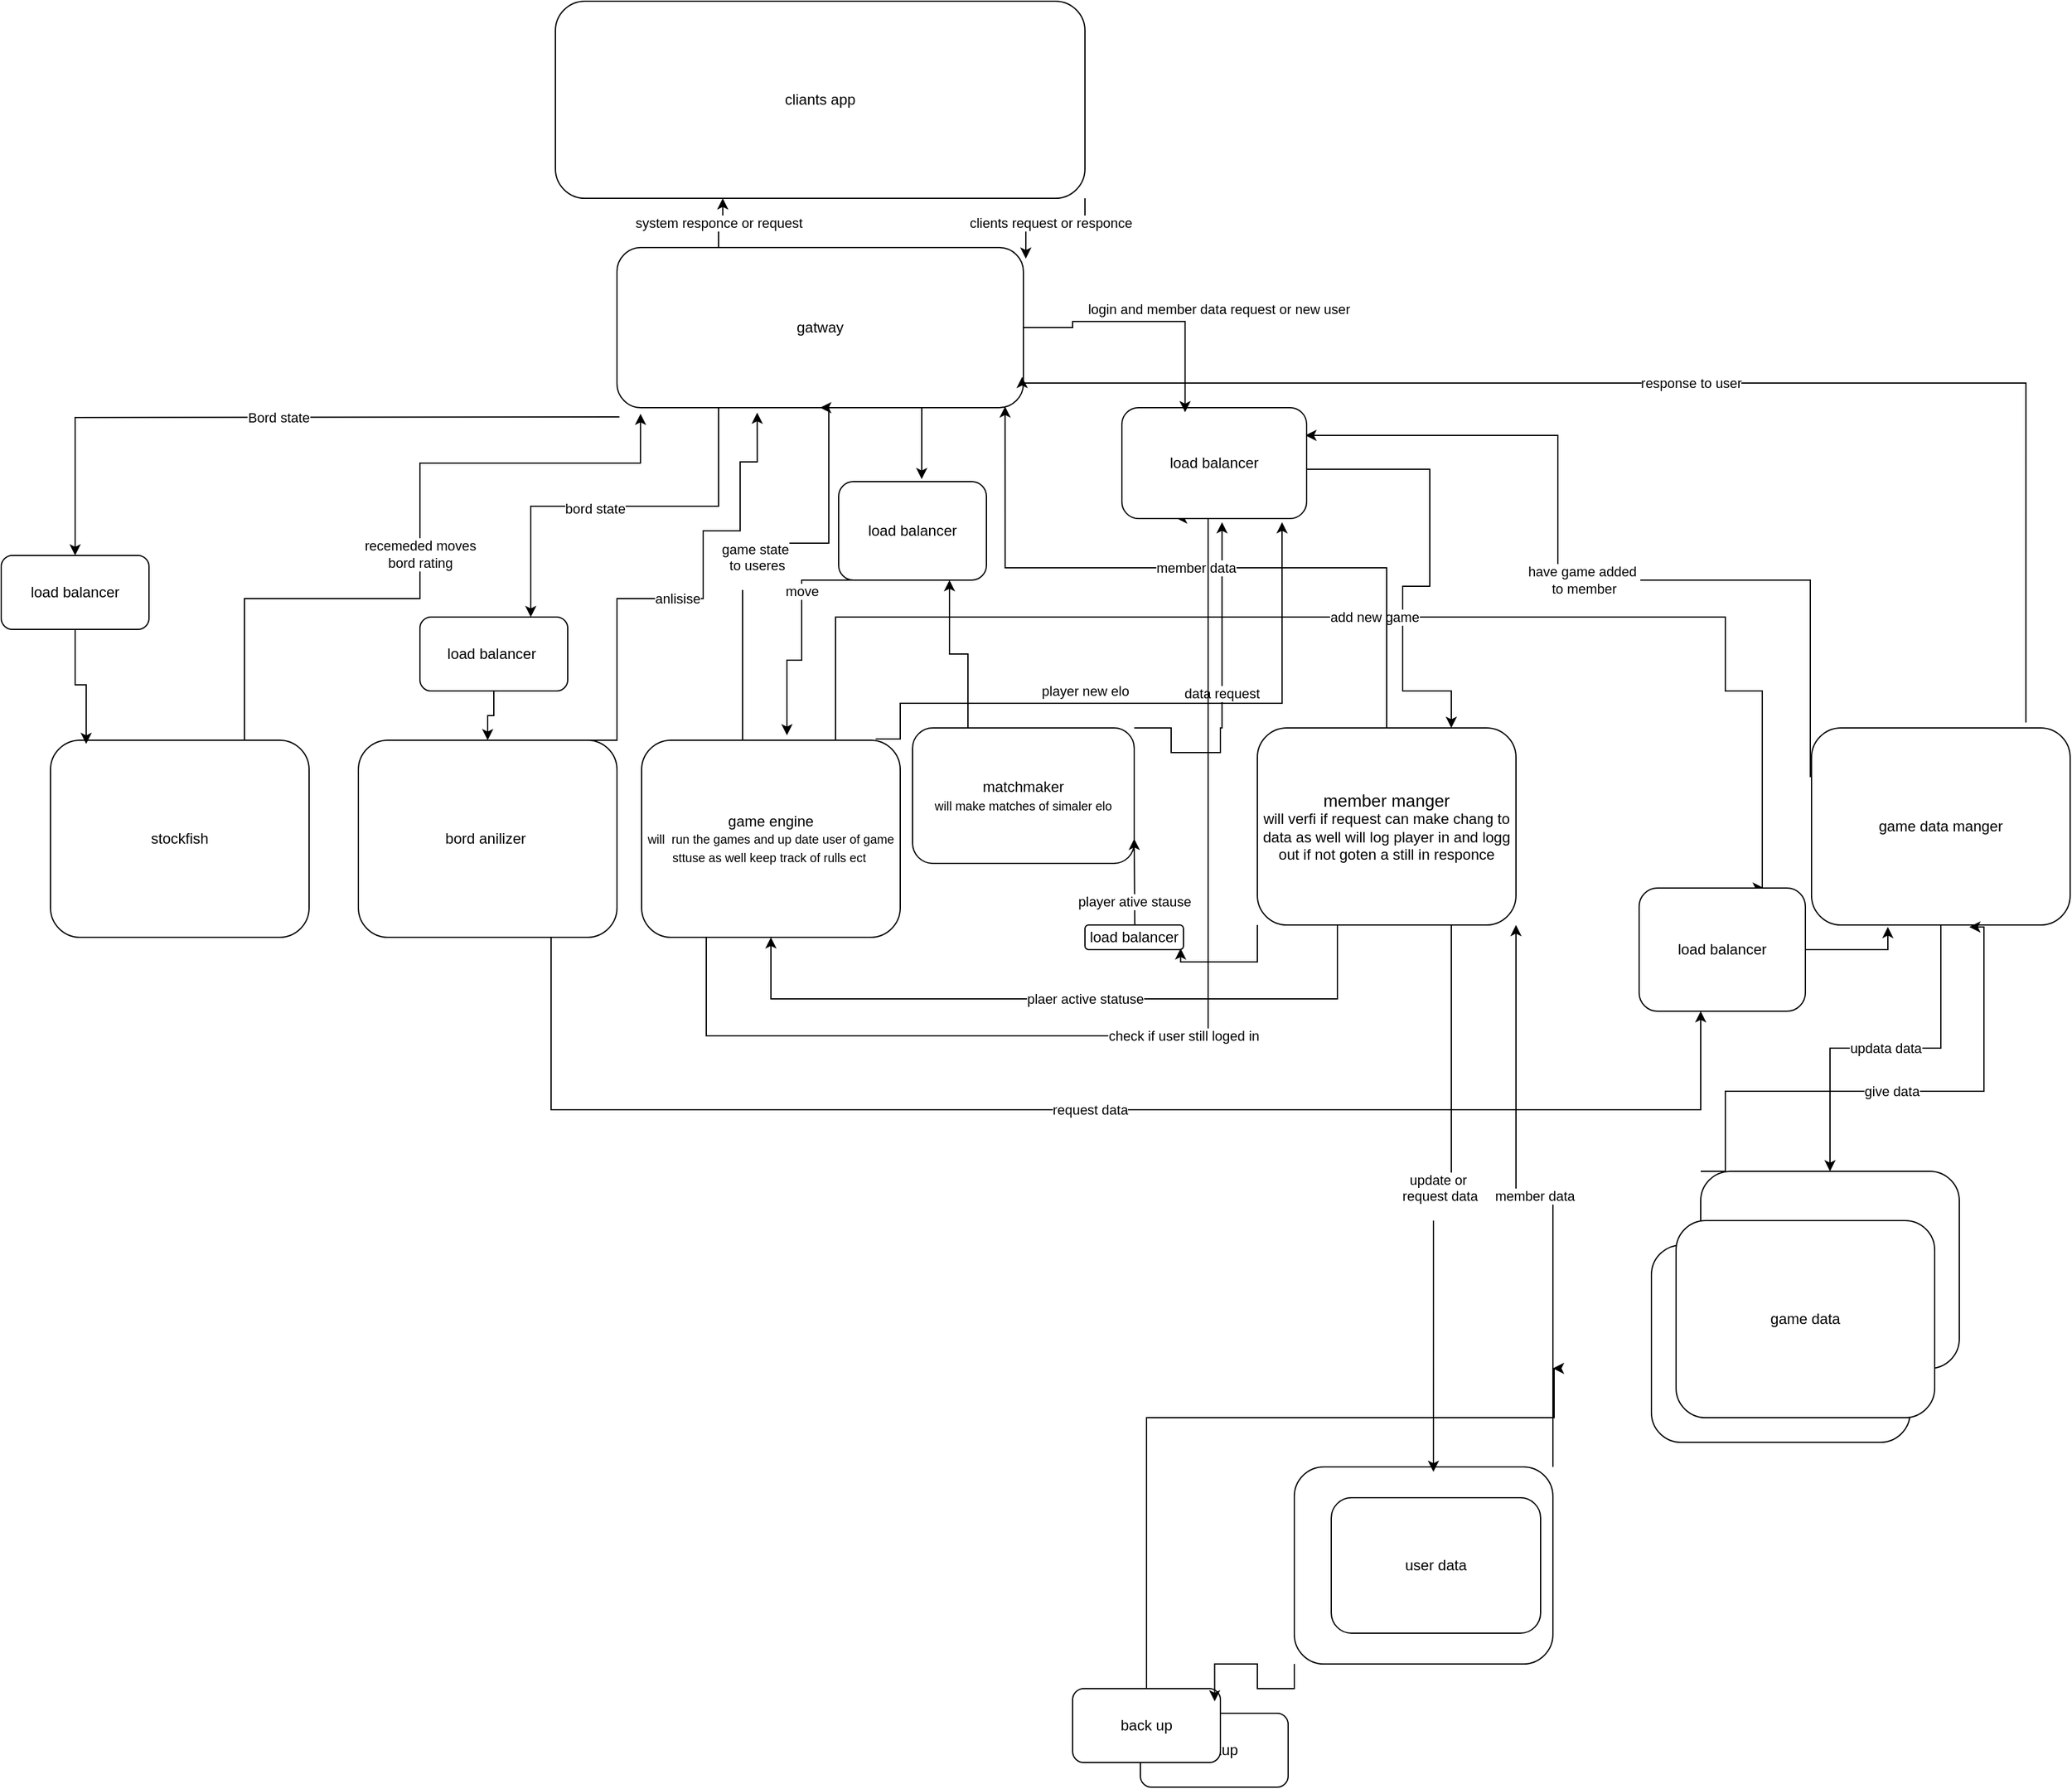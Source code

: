 <mxfile version="26.0.16">
  <diagram name="Page-1" id="sKs5a4nXe-1UTTSjekl7">
    <mxGraphModel dx="1806" dy="557" grid="1" gridSize="10" guides="1" tooltips="1" connect="1" arrows="1" fold="1" page="1" pageScale="1" pageWidth="850" pageHeight="1100" math="0" shadow="0">
      <root>
        <mxCell id="0" />
        <mxCell id="1" parent="0" />
        <mxCell id="Vm-noCwrMWK1309zvUUz-2" value="cliants app" style="rounded=1;whiteSpace=wrap;html=1;" vertex="1" parent="1">
          <mxGeometry x="250" y="130" width="430" height="160" as="geometry" />
        </mxCell>
        <mxCell id="Vm-noCwrMWK1309zvUUz-16" value="login and member data request or new user&amp;nbsp;" style="edgeStyle=orthogonalEdgeStyle;rounded=0;orthogonalLoop=1;jettySize=auto;html=1;entryX=0.75;entryY=0;entryDx=0;entryDy=0;" edge="1" parent="1">
          <mxGeometry x="-1" y="148" relative="1" as="geometry">
            <mxPoint x="860" y="510" as="sourcePoint" />
            <mxPoint x="977.5" y="720" as="targetPoint" />
            <Array as="points">
              <mxPoint x="960" y="510" />
              <mxPoint x="960" y="605" />
              <mxPoint x="938" y="605" />
              <mxPoint x="938" y="690" />
              <mxPoint x="978" y="690" />
            </Array>
            <mxPoint x="-70" y="18" as="offset" />
          </mxGeometry>
        </mxCell>
        <mxCell id="Vm-noCwrMWK1309zvUUz-55" style="edgeStyle=orthogonalEdgeStyle;rounded=0;orthogonalLoop=1;jettySize=auto;html=1;exitX=0.25;exitY=1;exitDx=0;exitDy=0;entryX=0.75;entryY=0;entryDx=0;entryDy=0;" edge="1" parent="1" source="Vm-noCwrMWK1309zvUUz-3" target="Vm-noCwrMWK1309zvUUz-52">
          <mxGeometry relative="1" as="geometry">
            <Array as="points">
              <mxPoint x="383" y="540" />
              <mxPoint x="230" y="540" />
            </Array>
          </mxGeometry>
        </mxCell>
        <mxCell id="Vm-noCwrMWK1309zvUUz-56" value="bord state" style="edgeLabel;html=1;align=center;verticalAlign=middle;resizable=0;points=[];" vertex="1" connectable="0" parent="Vm-noCwrMWK1309zvUUz-55">
          <mxGeometry x="0.122" y="2" relative="1" as="geometry">
            <mxPoint as="offset" />
          </mxGeometry>
        </mxCell>
        <mxCell id="Vm-noCwrMWK1309zvUUz-3" value="gatway" style="rounded=1;whiteSpace=wrap;html=1;" vertex="1" parent="1">
          <mxGeometry x="300" y="330" width="330" height="130" as="geometry" />
        </mxCell>
        <mxCell id="Vm-noCwrMWK1309zvUUz-28" value="add new game" style="edgeStyle=orthogonalEdgeStyle;rounded=0;orthogonalLoop=1;jettySize=auto;html=1;exitX=0.75;exitY=0;exitDx=0;exitDy=0;entryX=0.75;entryY=0;entryDx=0;entryDy=0;" edge="1" parent="1" source="Vm-noCwrMWK1309zvUUz-4" target="Vm-noCwrMWK1309zvUUz-70">
          <mxGeometry relative="1" as="geometry">
            <mxPoint x="1230" y="730" as="targetPoint" />
            <Array as="points">
              <mxPoint x="478" y="630" />
              <mxPoint x="1200" y="630" />
              <mxPoint x="1200" y="690" />
              <mxPoint x="1230" y="690" />
              <mxPoint x="1230" y="850" />
            </Array>
          </mxGeometry>
        </mxCell>
        <mxCell id="Vm-noCwrMWK1309zvUUz-40" value="game state&lt;div&gt;&amp;nbsp;to useres&lt;div&gt;&lt;br&gt;&lt;/div&gt;&lt;/div&gt;" style="edgeStyle=orthogonalEdgeStyle;rounded=0;orthogonalLoop=1;jettySize=auto;html=1;exitX=0.25;exitY=0;exitDx=0;exitDy=0;entryX=0.5;entryY=1;entryDx=0;entryDy=0;" edge="1" parent="1" target="Vm-noCwrMWK1309zvUUz-3">
          <mxGeometry x="0.055" y="-18" relative="1" as="geometry">
            <mxPoint x="472" y="510" as="targetPoint" />
            <mxPoint x="374.5" y="730" as="sourcePoint" />
            <Array as="points">
              <mxPoint x="402" y="730" />
              <mxPoint x="402" y="570" />
              <mxPoint x="472" y="570" />
              <mxPoint x="472" y="460" />
            </Array>
            <mxPoint as="offset" />
          </mxGeometry>
        </mxCell>
        <mxCell id="Vm-noCwrMWK1309zvUUz-4" value="game engine&lt;div&gt;&lt;font style=&quot;font-size: 10px;&quot;&gt;will&amp;nbsp; run the games and up date user of game sttuse as well keep track of rulls ect&amp;nbsp;&lt;/font&gt;&lt;/div&gt;" style="rounded=1;whiteSpace=wrap;html=1;" vertex="1" parent="1">
          <mxGeometry x="320" y="730" width="210" height="160" as="geometry" />
        </mxCell>
        <mxCell id="Vm-noCwrMWK1309zvUUz-42" value="plaer active statuse" style="edgeStyle=orthogonalEdgeStyle;rounded=0;orthogonalLoop=1;jettySize=auto;html=1;exitX=0.5;exitY=1;exitDx=0;exitDy=0;entryX=0.5;entryY=1;entryDx=0;entryDy=0;" edge="1" parent="1" source="Vm-noCwrMWK1309zvUUz-5" target="Vm-noCwrMWK1309zvUUz-4">
          <mxGeometry relative="1" as="geometry">
            <Array as="points">
              <mxPoint x="885" y="940" />
              <mxPoint x="425" y="940" />
            </Array>
          </mxGeometry>
        </mxCell>
        <mxCell id="Vm-noCwrMWK1309zvUUz-5" value="&lt;font style=&quot;font-size: 14px;&quot;&gt;member manger&lt;/font&gt;&lt;div&gt;will verfi if request can make chang to data as well will log player in and logg out if not goten a still in responce&lt;/div&gt;" style="rounded=1;whiteSpace=wrap;html=1;" vertex="1" parent="1">
          <mxGeometry x="820" y="720" width="210" height="160" as="geometry" />
        </mxCell>
        <mxCell id="Vm-noCwrMWK1309zvUUz-24" value="data request" style="edgeStyle=orthogonalEdgeStyle;rounded=0;orthogonalLoop=1;jettySize=auto;html=1;exitX=1;exitY=0;exitDx=0;exitDy=0;entryX=0.542;entryY=1.033;entryDx=0;entryDy=0;entryPerimeter=0;" edge="1" parent="1" source="Vm-noCwrMWK1309zvUUz-6" target="Vm-noCwrMWK1309zvUUz-68">
          <mxGeometry relative="1" as="geometry">
            <mxPoint x="780" y="800" as="targetPoint" />
            <Array as="points">
              <mxPoint x="750" y="740" />
              <mxPoint x="790" y="740" />
              <mxPoint x="790" y="720" />
              <mxPoint x="791" y="720" />
            </Array>
          </mxGeometry>
        </mxCell>
        <mxCell id="Vm-noCwrMWK1309zvUUz-77" style="edgeStyle=orthogonalEdgeStyle;rounded=0;orthogonalLoop=1;jettySize=auto;html=1;exitX=0.25;exitY=0;exitDx=0;exitDy=0;entryX=0.75;entryY=1;entryDx=0;entryDy=0;" edge="1" parent="1" source="Vm-noCwrMWK1309zvUUz-6" target="Vm-noCwrMWK1309zvUUz-57">
          <mxGeometry relative="1" as="geometry" />
        </mxCell>
        <mxCell id="Vm-noCwrMWK1309zvUUz-6" value="matchmaker&lt;div&gt;&lt;font style=&quot;font-size: 10px;&quot;&gt;will make matches of simaler elo&lt;/font&gt;&lt;/div&gt;" style="rounded=1;whiteSpace=wrap;html=1;" vertex="1" parent="1">
          <mxGeometry x="540" y="720" width="180" height="110" as="geometry" />
        </mxCell>
        <mxCell id="Vm-noCwrMWK1309zvUUz-8" value="bord anilizer&amp;nbsp;" style="rounded=1;whiteSpace=wrap;html=1;" vertex="1" parent="1">
          <mxGeometry x="90" y="730" width="210" height="160" as="geometry" />
        </mxCell>
        <mxCell id="Vm-noCwrMWK1309zvUUz-9" value="stockfish" style="rounded=1;whiteSpace=wrap;html=1;" vertex="1" parent="1">
          <mxGeometry x="-160" y="730" width="210" height="160" as="geometry" />
        </mxCell>
        <mxCell id="Vm-noCwrMWK1309zvUUz-29" value="response to user" style="edgeStyle=orthogonalEdgeStyle;rounded=0;orthogonalLoop=1;jettySize=auto;html=1;exitX=0.829;exitY=-0.027;exitDx=0;exitDy=0;entryX=1;entryY=0.5;entryDx=0;entryDy=0;exitPerimeter=0;" edge="1" parent="1" source="Vm-noCwrMWK1309zvUUz-11">
          <mxGeometry relative="1" as="geometry">
            <mxPoint x="1259" y="710" as="sourcePoint" />
            <mxPoint x="629" y="435" as="targetPoint" />
            <Array as="points">
              <mxPoint x="1444" y="440" />
              <mxPoint x="629" y="440" />
            </Array>
          </mxGeometry>
        </mxCell>
        <mxCell id="Vm-noCwrMWK1309zvUUz-45" value="updata data" style="edgeStyle=orthogonalEdgeStyle;rounded=0;orthogonalLoop=1;jettySize=auto;html=1;exitX=0.5;exitY=1;exitDx=0;exitDy=0;entryX=0.5;entryY=0;entryDx=0;entryDy=0;" edge="1" parent="1" source="Vm-noCwrMWK1309zvUUz-11" target="Vm-noCwrMWK1309zvUUz-12">
          <mxGeometry relative="1" as="geometry" />
        </mxCell>
        <mxCell id="Vm-noCwrMWK1309zvUUz-47" value="have game added&amp;nbsp;&lt;div&gt;to member&lt;/div&gt;" style="edgeStyle=orthogonalEdgeStyle;rounded=0;orthogonalLoop=1;jettySize=auto;html=1;exitX=0;exitY=0.25;exitDx=0;exitDy=0;entryX=1;entryY=0.25;entryDx=0;entryDy=0;" edge="1" parent="1">
          <mxGeometry relative="1" as="geometry">
            <mxPoint x="1269" y="760" as="sourcePoint" />
            <mxPoint x="859" y="482.5" as="targetPoint" />
            <Array as="points">
              <mxPoint x="1269" y="600" />
              <mxPoint x="1064" y="600" />
              <mxPoint x="1064" y="483" />
            </Array>
          </mxGeometry>
        </mxCell>
        <mxCell id="Vm-noCwrMWK1309zvUUz-11" value="game data manger" style="rounded=1;whiteSpace=wrap;html=1;" vertex="1" parent="1">
          <mxGeometry x="1270" y="720" width="210" height="160" as="geometry" />
        </mxCell>
        <mxCell id="Vm-noCwrMWK1309zvUUz-46" value="give data" style="edgeStyle=orthogonalEdgeStyle;rounded=0;orthogonalLoop=1;jettySize=auto;html=1;exitX=0;exitY=0;exitDx=0;exitDy=0;entryX=0.61;entryY=1.01;entryDx=0;entryDy=0;entryPerimeter=0;" edge="1" parent="1" source="Vm-noCwrMWK1309zvUUz-12" target="Vm-noCwrMWK1309zvUUz-11">
          <mxGeometry x="-0.002" relative="1" as="geometry">
            <mxPoint x="1450" y="1040" as="targetPoint" />
            <Array as="points">
              <mxPoint x="1200" y="1080" />
              <mxPoint x="1200" y="1015" />
              <mxPoint x="1410" y="1015" />
              <mxPoint x="1410" y="882" />
            </Array>
            <mxPoint as="offset" />
          </mxGeometry>
        </mxCell>
        <mxCell id="Vm-noCwrMWK1309zvUUz-12" value="" style="rounded=1;whiteSpace=wrap;html=1;" vertex="1" parent="1">
          <mxGeometry x="1180" y="1080" width="210" height="160" as="geometry" />
        </mxCell>
        <mxCell id="Vm-noCwrMWK1309zvUUz-22" value="member data" style="edgeStyle=orthogonalEdgeStyle;rounded=0;orthogonalLoop=1;jettySize=auto;html=1;exitX=1;exitY=0;exitDx=0;exitDy=0;entryX=1;entryY=1;entryDx=0;entryDy=0;" edge="1" parent="1" source="Vm-noCwrMWK1309zvUUz-13" target="Vm-noCwrMWK1309zvUUz-5">
          <mxGeometry relative="1" as="geometry" />
        </mxCell>
        <mxCell id="Vm-noCwrMWK1309zvUUz-13" value="userdata" style="rounded=1;whiteSpace=wrap;html=1;" vertex="1" parent="1">
          <mxGeometry x="850" y="1320" width="210" height="160" as="geometry" />
        </mxCell>
        <mxCell id="Vm-noCwrMWK1309zvUUz-18" value="clients request or responce" style="edgeStyle=orthogonalEdgeStyle;rounded=0;orthogonalLoop=1;jettySize=auto;html=1;exitX=1;exitY=1;exitDx=0;exitDy=0;entryX=1.006;entryY=0.069;entryDx=0;entryDy=0;entryPerimeter=0;" edge="1" parent="1" source="Vm-noCwrMWK1309zvUUz-2" target="Vm-noCwrMWK1309zvUUz-3">
          <mxGeometry relative="1" as="geometry" />
        </mxCell>
        <mxCell id="Vm-noCwrMWK1309zvUUz-19" value="member data" style="edgeStyle=orthogonalEdgeStyle;rounded=0;orthogonalLoop=1;jettySize=auto;html=1;exitX=0.5;exitY=0;exitDx=0;exitDy=0;entryX=0.955;entryY=0.992;entryDx=0;entryDy=0;entryPerimeter=0;" edge="1" parent="1" source="Vm-noCwrMWK1309zvUUz-5" target="Vm-noCwrMWK1309zvUUz-3">
          <mxGeometry relative="1" as="geometry" />
        </mxCell>
        <mxCell id="Vm-noCwrMWK1309zvUUz-23" value="update or&amp;nbsp;&lt;div&gt;request data&lt;div&gt;&lt;br&gt;&lt;/div&gt;&lt;/div&gt;" style="edgeStyle=orthogonalEdgeStyle;rounded=0;orthogonalLoop=1;jettySize=auto;html=1;exitX=0.75;exitY=1;exitDx=0;exitDy=0;entryX=0.538;entryY=0.025;entryDx=0;entryDy=0;entryPerimeter=0;" edge="1" parent="1" source="Vm-noCwrMWK1309zvUUz-5" target="Vm-noCwrMWK1309zvUUz-13">
          <mxGeometry relative="1" as="geometry" />
        </mxCell>
        <mxCell id="Vm-noCwrMWK1309zvUUz-25" value="player ative stause" style="edgeStyle=orthogonalEdgeStyle;rounded=0;orthogonalLoop=1;jettySize=auto;html=1;exitX=0;exitY=1;exitDx=0;exitDy=0;entryX=0.971;entryY=0.95;entryDx=0;entryDy=0;entryPerimeter=0;" edge="1" parent="1">
          <mxGeometry relative="1" as="geometry">
            <mxPoint x="695.2" y="885.5" as="sourcePoint" />
            <mxPoint x="719.98" y="810" as="targetPoint" />
            <Array as="points" />
          </mxGeometry>
        </mxCell>
        <mxCell id="Vm-noCwrMWK1309zvUUz-31" value="request data" style="edgeStyle=orthogonalEdgeStyle;rounded=0;orthogonalLoop=1;jettySize=auto;html=1;exitX=0.75;exitY=1;exitDx=0;exitDy=0;" edge="1" parent="1" target="Vm-noCwrMWK1309zvUUz-70">
          <mxGeometry relative="1" as="geometry">
            <mxPoint x="246.5" y="890" as="sourcePoint" />
            <mxPoint x="1180" y="890" as="targetPoint" />
            <Array as="points">
              <mxPoint x="247" y="1030" />
              <mxPoint x="1180" y="1030" />
            </Array>
          </mxGeometry>
        </mxCell>
        <mxCell id="Vm-noCwrMWK1309zvUUz-33" value="recemeded moves&lt;div&gt;bord rating&lt;/div&gt;" style="edgeStyle=orthogonalEdgeStyle;rounded=0;orthogonalLoop=1;jettySize=auto;html=1;exitX=0.75;exitY=0;exitDx=0;exitDy=0;entryX=0.058;entryY=1.038;entryDx=0;entryDy=0;entryPerimeter=0;" edge="1" parent="1" source="Vm-noCwrMWK1309zvUUz-9" target="Vm-noCwrMWK1309zvUUz-3">
          <mxGeometry relative="1" as="geometry">
            <Array as="points">
              <mxPoint x="-2" y="615" />
              <mxPoint x="140" y="615" />
              <mxPoint x="140" y="505" />
            </Array>
          </mxGeometry>
        </mxCell>
        <mxCell id="Vm-noCwrMWK1309zvUUz-34" value="anlisise" style="edgeStyle=orthogonalEdgeStyle;rounded=0;orthogonalLoop=1;jettySize=auto;html=1;exitX=0.75;exitY=0;exitDx=0;exitDy=0;entryX=0.345;entryY=1.031;entryDx=0;entryDy=0;entryPerimeter=0;" edge="1" parent="1" source="Vm-noCwrMWK1309zvUUz-8" target="Vm-noCwrMWK1309zvUUz-3">
          <mxGeometry relative="1" as="geometry">
            <Array as="points">
              <mxPoint x="300" y="730" />
              <mxPoint x="300" y="615" />
              <mxPoint x="370" y="615" />
              <mxPoint x="370" y="560" />
              <mxPoint x="400" y="560" />
              <mxPoint x="400" y="504" />
            </Array>
          </mxGeometry>
        </mxCell>
        <mxCell id="Vm-noCwrMWK1309zvUUz-37" value="Bord state" style="edgeStyle=orthogonalEdgeStyle;rounded=0;orthogonalLoop=1;jettySize=auto;html=1;exitX=0;exitY=0.75;exitDx=0;exitDy=0;entryX=0.5;entryY=0;entryDx=0;entryDy=0;" edge="1" parent="1" target="Vm-noCwrMWK1309zvUUz-50">
          <mxGeometry relative="1" as="geometry">
            <mxPoint x="302" y="467.5" as="sourcePoint" />
            <mxPoint x="-138.05" y="732.08" as="targetPoint" />
          </mxGeometry>
        </mxCell>
        <mxCell id="Vm-noCwrMWK1309zvUUz-41" value="move" style="edgeStyle=orthogonalEdgeStyle;rounded=0;orthogonalLoop=1;jettySize=auto;html=1;exitX=0.75;exitY=1;exitDx=0;exitDy=0;entryX=0.562;entryY=-0.025;entryDx=0;entryDy=0;entryPerimeter=0;" edge="1" parent="1" source="Vm-noCwrMWK1309zvUUz-57" target="Vm-noCwrMWK1309zvUUz-4">
          <mxGeometry relative="1" as="geometry">
            <Array as="points">
              <mxPoint x="450" y="600" />
              <mxPoint x="450" y="665" />
              <mxPoint x="438" y="665" />
            </Array>
          </mxGeometry>
        </mxCell>
        <mxCell id="Vm-noCwrMWK1309zvUUz-43" value="player new elo" style="edgeStyle=orthogonalEdgeStyle;rounded=0;orthogonalLoop=1;jettySize=auto;html=1;exitX=0.905;exitY=-0.006;exitDx=0;exitDy=0;entryX=0.867;entryY=1.033;entryDx=0;entryDy=0;entryPerimeter=0;exitPerimeter=0;" edge="1" parent="1" source="Vm-noCwrMWK1309zvUUz-4" target="Vm-noCwrMWK1309zvUUz-68">
          <mxGeometry x="-0.214" y="10" relative="1" as="geometry">
            <mxPoint x="901" y="700" as="targetPoint" />
            <Array as="points">
              <mxPoint x="530" y="729" />
              <mxPoint x="530" y="700" />
              <mxPoint x="840" y="700" />
            </Array>
            <mxPoint as="offset" />
          </mxGeometry>
        </mxCell>
        <mxCell id="Vm-noCwrMWK1309zvUUz-44" value="system responce or request&amp;nbsp;" style="edgeStyle=orthogonalEdgeStyle;rounded=0;orthogonalLoop=1;jettySize=auto;html=1;exitX=0.25;exitY=0;exitDx=0;exitDy=0;entryX=0.316;entryY=1;entryDx=0;entryDy=0;entryPerimeter=0;" edge="1" parent="1" source="Vm-noCwrMWK1309zvUUz-3" target="Vm-noCwrMWK1309zvUUz-2">
          <mxGeometry relative="1" as="geometry" />
        </mxCell>
        <mxCell id="Vm-noCwrMWK1309zvUUz-49" value="check if user still loged in" style="edgeStyle=orthogonalEdgeStyle;rounded=0;orthogonalLoop=1;jettySize=auto;html=1;exitX=0.25;exitY=1;exitDx=0;exitDy=0;entryX=0.293;entryY=0.996;entryDx=0;entryDy=0;entryPerimeter=0;" edge="1" parent="1" source="Vm-noCwrMWK1309zvUUz-4" target="Vm-noCwrMWK1309zvUUz-68">
          <mxGeometry x="0.001" relative="1" as="geometry">
            <mxPoint x="800" y="970" as="targetPoint" />
            <Array as="points">
              <mxPoint x="373" y="970" />
              <mxPoint x="780" y="970" />
              <mxPoint x="780" y="550" />
            </Array>
            <mxPoint as="offset" />
          </mxGeometry>
        </mxCell>
        <mxCell id="Vm-noCwrMWK1309zvUUz-50" value="load balancer" style="rounded=1;whiteSpace=wrap;html=1;" vertex="1" parent="1">
          <mxGeometry x="-200" y="580" width="120" height="60" as="geometry" />
        </mxCell>
        <mxCell id="Vm-noCwrMWK1309zvUUz-51" style="edgeStyle=orthogonalEdgeStyle;rounded=0;orthogonalLoop=1;jettySize=auto;html=1;exitX=0.5;exitY=1;exitDx=0;exitDy=0;entryX=0.138;entryY=0.019;entryDx=0;entryDy=0;entryPerimeter=0;" edge="1" parent="1" source="Vm-noCwrMWK1309zvUUz-50" target="Vm-noCwrMWK1309zvUUz-9">
          <mxGeometry relative="1" as="geometry" />
        </mxCell>
        <mxCell id="Vm-noCwrMWK1309zvUUz-54" style="edgeStyle=orthogonalEdgeStyle;rounded=0;orthogonalLoop=1;jettySize=auto;html=1;exitX=0.5;exitY=1;exitDx=0;exitDy=0;entryX=0.5;entryY=0;entryDx=0;entryDy=0;" edge="1" parent="1" source="Vm-noCwrMWK1309zvUUz-52" target="Vm-noCwrMWK1309zvUUz-8">
          <mxGeometry relative="1" as="geometry" />
        </mxCell>
        <mxCell id="Vm-noCwrMWK1309zvUUz-52" value="load balancer&amp;nbsp;" style="rounded=1;whiteSpace=wrap;html=1;" vertex="1" parent="1">
          <mxGeometry x="140" y="630" width="120" height="60" as="geometry" />
        </mxCell>
        <mxCell id="Vm-noCwrMWK1309zvUUz-58" value="" style="edgeStyle=orthogonalEdgeStyle;rounded=0;orthogonalLoop=1;jettySize=auto;html=1;exitX=0.75;exitY=1;exitDx=0;exitDy=0;entryX=0.562;entryY=-0.025;entryDx=0;entryDy=0;entryPerimeter=0;" edge="1" parent="1" source="Vm-noCwrMWK1309zvUUz-3" target="Vm-noCwrMWK1309zvUUz-57">
          <mxGeometry relative="1" as="geometry">
            <mxPoint x="548" y="500" as="sourcePoint" />
            <mxPoint x="438" y="726" as="targetPoint" />
          </mxGeometry>
        </mxCell>
        <mxCell id="Vm-noCwrMWK1309zvUUz-57" value="load balancer" style="rounded=1;whiteSpace=wrap;html=1;" vertex="1" parent="1">
          <mxGeometry x="480" y="520" width="120" height="80" as="geometry" />
        </mxCell>
        <mxCell id="Vm-noCwrMWK1309zvUUz-68" value="load balancer" style="rounded=1;whiteSpace=wrap;html=1;" vertex="1" parent="1">
          <mxGeometry x="710" y="460" width="150" height="90" as="geometry" />
        </mxCell>
        <mxCell id="Vm-noCwrMWK1309zvUUz-69" style="edgeStyle=orthogonalEdgeStyle;rounded=0;orthogonalLoop=1;jettySize=auto;html=1;exitX=1;exitY=0.5;exitDx=0;exitDy=0;entryX=0.342;entryY=0.041;entryDx=0;entryDy=0;entryPerimeter=0;" edge="1" parent="1" source="Vm-noCwrMWK1309zvUUz-3" target="Vm-noCwrMWK1309zvUUz-68">
          <mxGeometry relative="1" as="geometry">
            <Array as="points">
              <mxPoint x="670" y="395" />
              <mxPoint x="670" y="390" />
              <mxPoint x="761" y="390" />
            </Array>
          </mxGeometry>
        </mxCell>
        <mxCell id="Vm-noCwrMWK1309zvUUz-70" value="load balancer" style="rounded=1;whiteSpace=wrap;html=1;" vertex="1" parent="1">
          <mxGeometry x="1130" y="850" width="135" height="100" as="geometry" />
        </mxCell>
        <mxCell id="Vm-noCwrMWK1309zvUUz-72" style="edgeStyle=orthogonalEdgeStyle;rounded=0;orthogonalLoop=1;jettySize=auto;html=1;exitX=1;exitY=0.5;exitDx=0;exitDy=0;entryX=0.295;entryY=1.01;entryDx=0;entryDy=0;entryPerimeter=0;" edge="1" parent="1" source="Vm-noCwrMWK1309zvUUz-70" target="Vm-noCwrMWK1309zvUUz-11">
          <mxGeometry relative="1" as="geometry">
            <Array as="points">
              <mxPoint x="1332" y="900" />
            </Array>
          </mxGeometry>
        </mxCell>
        <mxCell id="Vm-noCwrMWK1309zvUUz-76" value="" style="edgeStyle=orthogonalEdgeStyle;rounded=0;orthogonalLoop=1;jettySize=auto;html=1;exitX=0;exitY=1;exitDx=0;exitDy=0;entryX=0.971;entryY=0.95;entryDx=0;entryDy=0;entryPerimeter=0;" edge="1" parent="1" source="Vm-noCwrMWK1309zvUUz-5" target="Vm-noCwrMWK1309zvUUz-75">
          <mxGeometry relative="1" as="geometry">
            <mxPoint x="820" y="880" as="sourcePoint" />
            <mxPoint x="715" y="825" as="targetPoint" />
            <Array as="points">
              <mxPoint x="780" y="910" />
              <mxPoint x="744" y="910" />
            </Array>
          </mxGeometry>
        </mxCell>
        <mxCell id="Vm-noCwrMWK1309zvUUz-75" value="load balancer" style="rounded=1;whiteSpace=wrap;html=1;" vertex="1" parent="1">
          <mxGeometry x="680" y="880" width="80" height="20" as="geometry" />
        </mxCell>
        <mxCell id="Vm-noCwrMWK1309zvUUz-86" value="backup" style="rounded=1;whiteSpace=wrap;html=1;" vertex="1" parent="1">
          <mxGeometry x="725" y="1520" width="120" height="60" as="geometry" />
        </mxCell>
        <mxCell id="Vm-noCwrMWK1309zvUUz-87" value="back up" style="rounded=1;whiteSpace=wrap;html=1;" vertex="1" parent="1">
          <mxGeometry x="670" y="1500" width="120" height="60" as="geometry" />
        </mxCell>
        <mxCell id="Vm-noCwrMWK1309zvUUz-88" style="edgeStyle=orthogonalEdgeStyle;rounded=0;orthogonalLoop=1;jettySize=auto;html=1;exitX=0;exitY=1;exitDx=0;exitDy=0;entryX=0.961;entryY=0.172;entryDx=0;entryDy=0;entryPerimeter=0;" edge="1" parent="1" source="Vm-noCwrMWK1309zvUUz-13" target="Vm-noCwrMWK1309zvUUz-87">
          <mxGeometry relative="1" as="geometry" />
        </mxCell>
        <mxCell id="Vm-noCwrMWK1309zvUUz-89" style="edgeStyle=orthogonalEdgeStyle;rounded=0;orthogonalLoop=1;jettySize=auto;html=1;exitX=0.5;exitY=0;exitDx=0;exitDy=0;" edge="1" parent="1" source="Vm-noCwrMWK1309zvUUz-87">
          <mxGeometry relative="1" as="geometry">
            <mxPoint x="1060" y="1240" as="targetPoint" />
            <Array as="points">
              <mxPoint x="730" y="1280" />
              <mxPoint x="1061" y="1280" />
              <mxPoint x="1061" y="1240" />
            </Array>
          </mxGeometry>
        </mxCell>
        <mxCell id="Vm-noCwrMWK1309zvUUz-90" value="user data" style="rounded=1;whiteSpace=wrap;html=1;" vertex="1" parent="1">
          <mxGeometry x="880" y="1345" width="170" height="110" as="geometry" />
        </mxCell>
        <mxCell id="Vm-noCwrMWK1309zvUUz-91" value="" style="rounded=1;whiteSpace=wrap;html=1;" vertex="1" parent="1">
          <mxGeometry x="1140" y="1140" width="210" height="160" as="geometry" />
        </mxCell>
        <mxCell id="Vm-noCwrMWK1309zvUUz-92" value="game data" style="rounded=1;whiteSpace=wrap;html=1;" vertex="1" parent="1">
          <mxGeometry x="1160" y="1120" width="210" height="160" as="geometry" />
        </mxCell>
      </root>
    </mxGraphModel>
  </diagram>
</mxfile>
